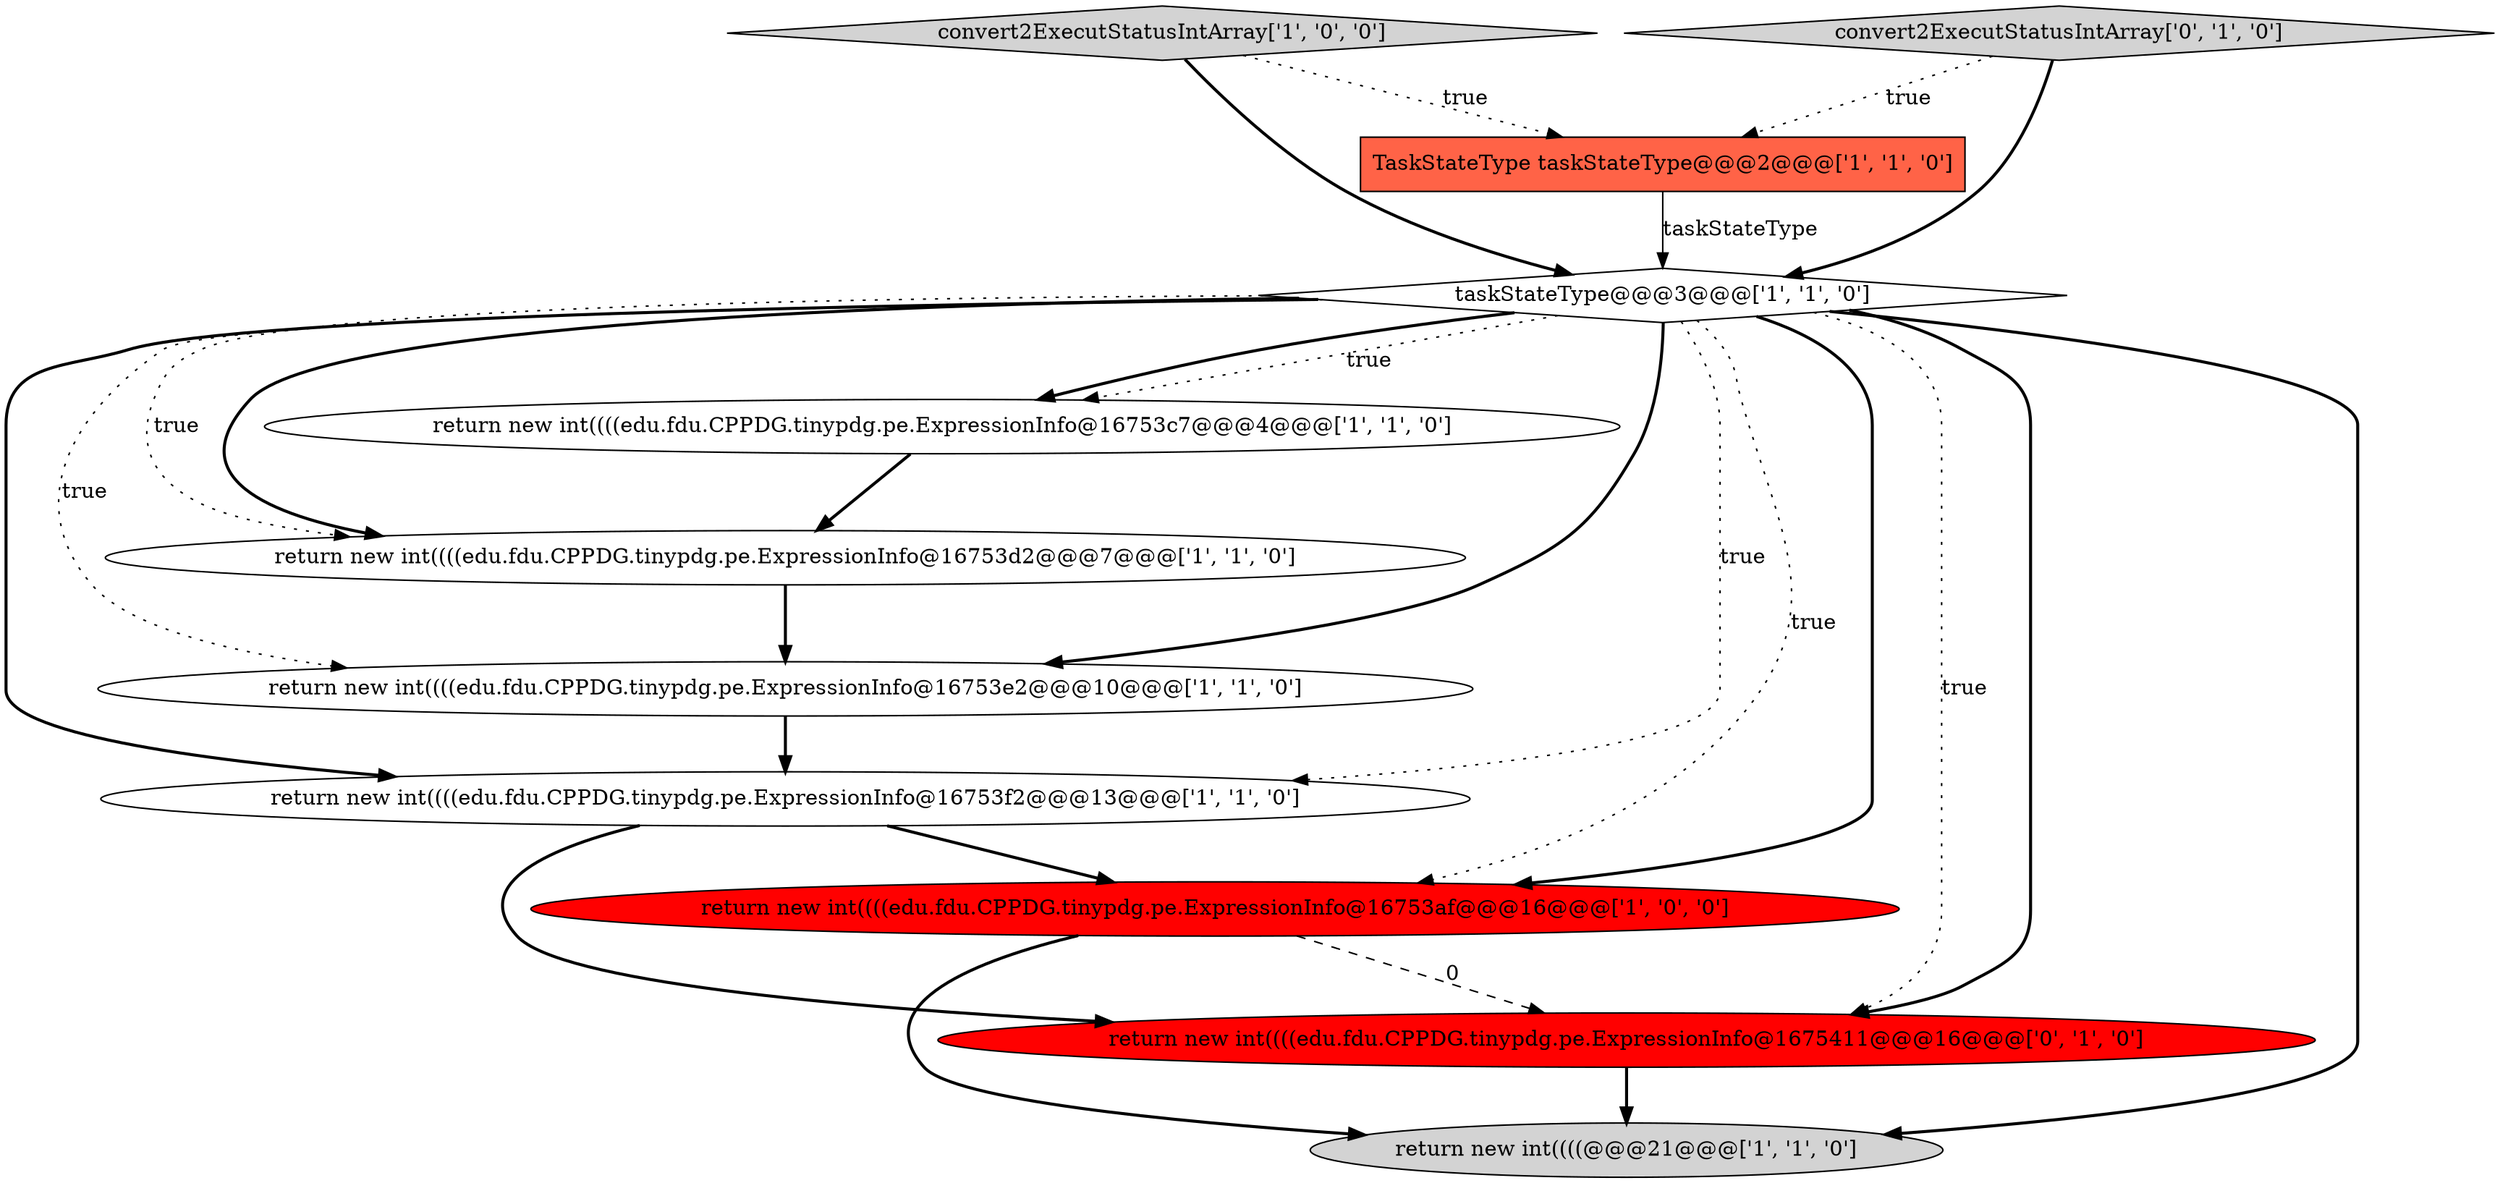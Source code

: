 digraph {
4 [style = filled, label = "return new int((((@@@21@@@['1', '1', '0']", fillcolor = lightgray, shape = ellipse image = "AAA0AAABBB1BBB"];
10 [style = filled, label = "return new int((((edu.fdu.CPPDG.tinypdg.pe.ExpressionInfo@1675411@@@16@@@['0', '1', '0']", fillcolor = red, shape = ellipse image = "AAA1AAABBB2BBB"];
2 [style = filled, label = "taskStateType@@@3@@@['1', '1', '0']", fillcolor = white, shape = diamond image = "AAA0AAABBB1BBB"];
5 [style = filled, label = "convert2ExecutStatusIntArray['1', '0', '0']", fillcolor = lightgray, shape = diamond image = "AAA0AAABBB1BBB"];
7 [style = filled, label = "return new int((((edu.fdu.CPPDG.tinypdg.pe.ExpressionInfo@16753d2@@@7@@@['1', '1', '0']", fillcolor = white, shape = ellipse image = "AAA0AAABBB1BBB"];
9 [style = filled, label = "convert2ExecutStatusIntArray['0', '1', '0']", fillcolor = lightgray, shape = diamond image = "AAA0AAABBB2BBB"];
8 [style = filled, label = "TaskStateType taskStateType@@@2@@@['1', '1', '0']", fillcolor = tomato, shape = box image = "AAA0AAABBB1BBB"];
3 [style = filled, label = "return new int((((edu.fdu.CPPDG.tinypdg.pe.ExpressionInfo@16753af@@@16@@@['1', '0', '0']", fillcolor = red, shape = ellipse image = "AAA1AAABBB1BBB"];
1 [style = filled, label = "return new int((((edu.fdu.CPPDG.tinypdg.pe.ExpressionInfo@16753e2@@@10@@@['1', '1', '0']", fillcolor = white, shape = ellipse image = "AAA0AAABBB1BBB"];
0 [style = filled, label = "return new int((((edu.fdu.CPPDG.tinypdg.pe.ExpressionInfo@16753f2@@@13@@@['1', '1', '0']", fillcolor = white, shape = ellipse image = "AAA0AAABBB1BBB"];
6 [style = filled, label = "return new int((((edu.fdu.CPPDG.tinypdg.pe.ExpressionInfo@16753c7@@@4@@@['1', '1', '0']", fillcolor = white, shape = ellipse image = "AAA0AAABBB1BBB"];
2->3 [style = dotted, label="true"];
0->3 [style = bold, label=""];
2->0 [style = dotted, label="true"];
7->1 [style = bold, label=""];
9->2 [style = bold, label=""];
8->2 [style = solid, label="taskStateType"];
2->6 [style = bold, label=""];
2->1 [style = bold, label=""];
2->3 [style = bold, label=""];
1->0 [style = bold, label=""];
2->10 [style = bold, label=""];
2->4 [style = bold, label=""];
3->4 [style = bold, label=""];
9->8 [style = dotted, label="true"];
5->2 [style = bold, label=""];
0->10 [style = bold, label=""];
2->0 [style = bold, label=""];
2->6 [style = dotted, label="true"];
2->1 [style = dotted, label="true"];
2->7 [style = dotted, label="true"];
10->4 [style = bold, label=""];
3->10 [style = dashed, label="0"];
2->7 [style = bold, label=""];
5->8 [style = dotted, label="true"];
6->7 [style = bold, label=""];
2->10 [style = dotted, label="true"];
}
